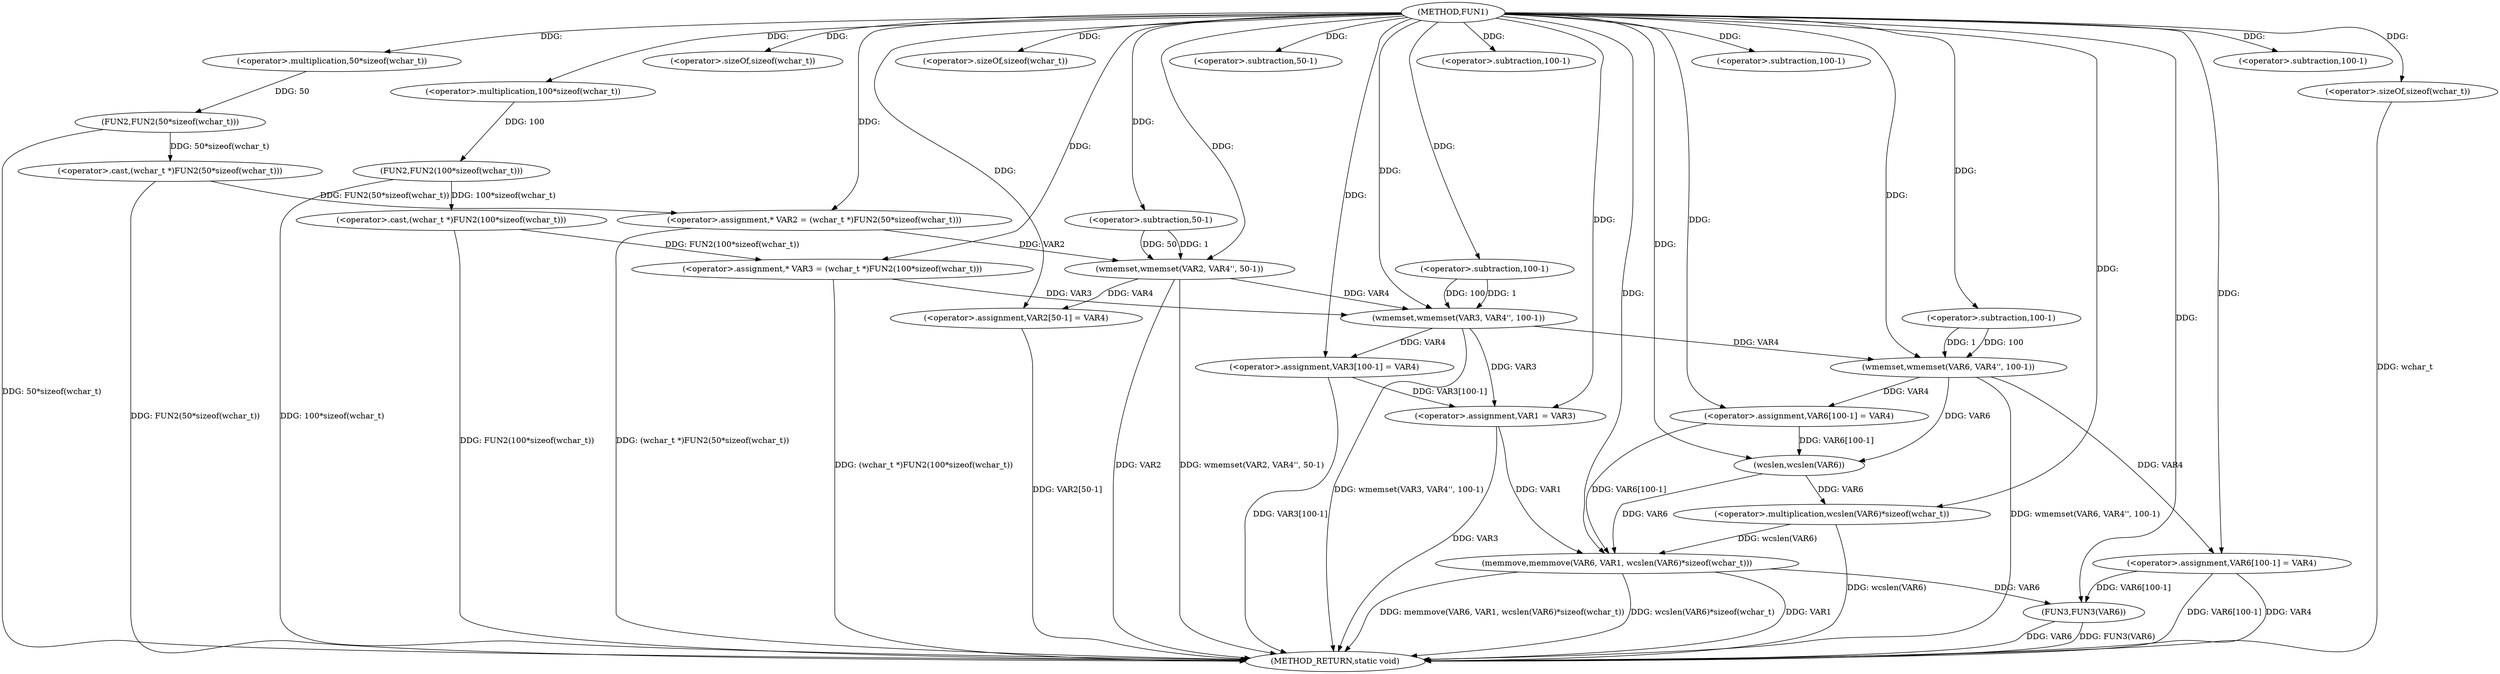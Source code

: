 digraph FUN1 {  
"1000100" [label = "(METHOD,FUN1)" ]
"1000186" [label = "(METHOD_RETURN,static void)" ]
"1000104" [label = "(<operator>.assignment,* VAR2 = (wchar_t *)FUN2(50*sizeof(wchar_t)))" ]
"1000106" [label = "(<operator>.cast,(wchar_t *)FUN2(50*sizeof(wchar_t)))" ]
"1000108" [label = "(FUN2,FUN2(50*sizeof(wchar_t)))" ]
"1000109" [label = "(<operator>.multiplication,50*sizeof(wchar_t))" ]
"1000111" [label = "(<operator>.sizeOf,sizeof(wchar_t))" ]
"1000114" [label = "(<operator>.assignment,* VAR3 = (wchar_t *)FUN2(100*sizeof(wchar_t)))" ]
"1000116" [label = "(<operator>.cast,(wchar_t *)FUN2(100*sizeof(wchar_t)))" ]
"1000118" [label = "(FUN2,FUN2(100*sizeof(wchar_t)))" ]
"1000119" [label = "(<operator>.multiplication,100*sizeof(wchar_t))" ]
"1000121" [label = "(<operator>.sizeOf,sizeof(wchar_t))" ]
"1000123" [label = "(wmemset,wmemset(VAR2, VAR4'', 50-1))" ]
"1000126" [label = "(<operator>.subtraction,50-1)" ]
"1000129" [label = "(<operator>.assignment,VAR2[50-1] = VAR4)" ]
"1000132" [label = "(<operator>.subtraction,50-1)" ]
"1000136" [label = "(wmemset,wmemset(VAR3, VAR4'', 100-1))" ]
"1000139" [label = "(<operator>.subtraction,100-1)" ]
"1000142" [label = "(<operator>.assignment,VAR3[100-1] = VAR4)" ]
"1000145" [label = "(<operator>.subtraction,100-1)" ]
"1000151" [label = "(<operator>.assignment,VAR1 = VAR3)" ]
"1000156" [label = "(wmemset,wmemset(VAR6, VAR4'', 100-1))" ]
"1000159" [label = "(<operator>.subtraction,100-1)" ]
"1000162" [label = "(<operator>.assignment,VAR6[100-1] = VAR4)" ]
"1000165" [label = "(<operator>.subtraction,100-1)" ]
"1000169" [label = "(memmove,memmove(VAR6, VAR1, wcslen(VAR6)*sizeof(wchar_t)))" ]
"1000172" [label = "(<operator>.multiplication,wcslen(VAR6)*sizeof(wchar_t))" ]
"1000173" [label = "(wcslen,wcslen(VAR6))" ]
"1000175" [label = "(<operator>.sizeOf,sizeof(wchar_t))" ]
"1000177" [label = "(<operator>.assignment,VAR6[100-1] = VAR4)" ]
"1000180" [label = "(<operator>.subtraction,100-1)" ]
"1000184" [label = "(FUN3,FUN3(VAR6))" ]
  "1000177" -> "1000186"  [ label = "DDG: VAR6[100-1]"] 
  "1000129" -> "1000186"  [ label = "DDG: VAR2[50-1]"] 
  "1000106" -> "1000186"  [ label = "DDG: FUN2(50*sizeof(wchar_t))"] 
  "1000184" -> "1000186"  [ label = "DDG: VAR6"] 
  "1000169" -> "1000186"  [ label = "DDG: memmove(VAR6, VAR1, wcslen(VAR6)*sizeof(wchar_t))"] 
  "1000184" -> "1000186"  [ label = "DDG: FUN3(VAR6)"] 
  "1000175" -> "1000186"  [ label = "DDG: wchar_t"] 
  "1000151" -> "1000186"  [ label = "DDG: VAR3"] 
  "1000116" -> "1000186"  [ label = "DDG: FUN2(100*sizeof(wchar_t))"] 
  "1000172" -> "1000186"  [ label = "DDG: wcslen(VAR6)"] 
  "1000156" -> "1000186"  [ label = "DDG: wmemset(VAR6, VAR4'', 100-1)"] 
  "1000118" -> "1000186"  [ label = "DDG: 100*sizeof(wchar_t)"] 
  "1000123" -> "1000186"  [ label = "DDG: VAR2"] 
  "1000169" -> "1000186"  [ label = "DDG: wcslen(VAR6)*sizeof(wchar_t)"] 
  "1000123" -> "1000186"  [ label = "DDG: wmemset(VAR2, VAR4'', 50-1)"] 
  "1000142" -> "1000186"  [ label = "DDG: VAR3[100-1]"] 
  "1000136" -> "1000186"  [ label = "DDG: wmemset(VAR3, VAR4'', 100-1)"] 
  "1000169" -> "1000186"  [ label = "DDG: VAR1"] 
  "1000114" -> "1000186"  [ label = "DDG: (wchar_t *)FUN2(100*sizeof(wchar_t))"] 
  "1000177" -> "1000186"  [ label = "DDG: VAR4"] 
  "1000104" -> "1000186"  [ label = "DDG: (wchar_t *)FUN2(50*sizeof(wchar_t))"] 
  "1000108" -> "1000186"  [ label = "DDG: 50*sizeof(wchar_t)"] 
  "1000106" -> "1000104"  [ label = "DDG: FUN2(50*sizeof(wchar_t))"] 
  "1000100" -> "1000104"  [ label = "DDG: "] 
  "1000108" -> "1000106"  [ label = "DDG: 50*sizeof(wchar_t)"] 
  "1000109" -> "1000108"  [ label = "DDG: 50"] 
  "1000100" -> "1000109"  [ label = "DDG: "] 
  "1000100" -> "1000111"  [ label = "DDG: "] 
  "1000116" -> "1000114"  [ label = "DDG: FUN2(100*sizeof(wchar_t))"] 
  "1000100" -> "1000114"  [ label = "DDG: "] 
  "1000118" -> "1000116"  [ label = "DDG: 100*sizeof(wchar_t)"] 
  "1000119" -> "1000118"  [ label = "DDG: 100"] 
  "1000100" -> "1000119"  [ label = "DDG: "] 
  "1000100" -> "1000121"  [ label = "DDG: "] 
  "1000104" -> "1000123"  [ label = "DDG: VAR2"] 
  "1000100" -> "1000123"  [ label = "DDG: "] 
  "1000126" -> "1000123"  [ label = "DDG: 50"] 
  "1000126" -> "1000123"  [ label = "DDG: 1"] 
  "1000100" -> "1000126"  [ label = "DDG: "] 
  "1000123" -> "1000129"  [ label = "DDG: VAR4"] 
  "1000100" -> "1000129"  [ label = "DDG: "] 
  "1000100" -> "1000132"  [ label = "DDG: "] 
  "1000114" -> "1000136"  [ label = "DDG: VAR3"] 
  "1000100" -> "1000136"  [ label = "DDG: "] 
  "1000123" -> "1000136"  [ label = "DDG: VAR4"] 
  "1000139" -> "1000136"  [ label = "DDG: 100"] 
  "1000139" -> "1000136"  [ label = "DDG: 1"] 
  "1000100" -> "1000139"  [ label = "DDG: "] 
  "1000136" -> "1000142"  [ label = "DDG: VAR4"] 
  "1000100" -> "1000142"  [ label = "DDG: "] 
  "1000100" -> "1000145"  [ label = "DDG: "] 
  "1000142" -> "1000151"  [ label = "DDG: VAR3[100-1]"] 
  "1000136" -> "1000151"  [ label = "DDG: VAR3"] 
  "1000100" -> "1000151"  [ label = "DDG: "] 
  "1000100" -> "1000156"  [ label = "DDG: "] 
  "1000136" -> "1000156"  [ label = "DDG: VAR4"] 
  "1000159" -> "1000156"  [ label = "DDG: 100"] 
  "1000159" -> "1000156"  [ label = "DDG: 1"] 
  "1000100" -> "1000159"  [ label = "DDG: "] 
  "1000156" -> "1000162"  [ label = "DDG: VAR4"] 
  "1000100" -> "1000162"  [ label = "DDG: "] 
  "1000100" -> "1000165"  [ label = "DDG: "] 
  "1000162" -> "1000169"  [ label = "DDG: VAR6[100-1]"] 
  "1000173" -> "1000169"  [ label = "DDG: VAR6"] 
  "1000100" -> "1000169"  [ label = "DDG: "] 
  "1000151" -> "1000169"  [ label = "DDG: VAR1"] 
  "1000172" -> "1000169"  [ label = "DDG: wcslen(VAR6)"] 
  "1000173" -> "1000172"  [ label = "DDG: VAR6"] 
  "1000156" -> "1000173"  [ label = "DDG: VAR6"] 
  "1000162" -> "1000173"  [ label = "DDG: VAR6[100-1]"] 
  "1000100" -> "1000173"  [ label = "DDG: "] 
  "1000100" -> "1000172"  [ label = "DDG: "] 
  "1000100" -> "1000175"  [ label = "DDG: "] 
  "1000100" -> "1000177"  [ label = "DDG: "] 
  "1000156" -> "1000177"  [ label = "DDG: VAR4"] 
  "1000100" -> "1000180"  [ label = "DDG: "] 
  "1000177" -> "1000184"  [ label = "DDG: VAR6[100-1]"] 
  "1000169" -> "1000184"  [ label = "DDG: VAR6"] 
  "1000100" -> "1000184"  [ label = "DDG: "] 
}
